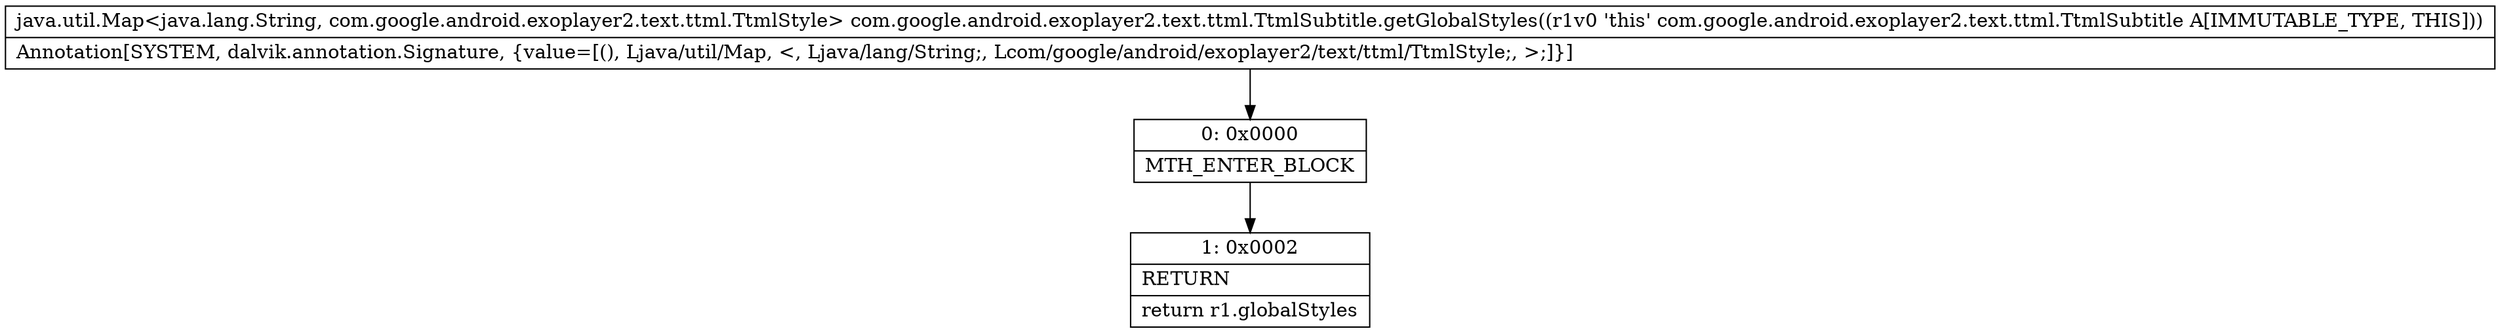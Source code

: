 digraph "CFG forcom.google.android.exoplayer2.text.ttml.TtmlSubtitle.getGlobalStyles()Ljava\/util\/Map;" {
Node_0 [shape=record,label="{0\:\ 0x0000|MTH_ENTER_BLOCK\l}"];
Node_1 [shape=record,label="{1\:\ 0x0002|RETURN\l|return r1.globalStyles\l}"];
MethodNode[shape=record,label="{java.util.Map\<java.lang.String, com.google.android.exoplayer2.text.ttml.TtmlStyle\> com.google.android.exoplayer2.text.ttml.TtmlSubtitle.getGlobalStyles((r1v0 'this' com.google.android.exoplayer2.text.ttml.TtmlSubtitle A[IMMUTABLE_TYPE, THIS]))  | Annotation[SYSTEM, dalvik.annotation.Signature, \{value=[(), Ljava\/util\/Map, \<, Ljava\/lang\/String;, Lcom\/google\/android\/exoplayer2\/text\/ttml\/TtmlStyle;, \>;]\}]\l}"];
MethodNode -> Node_0;
Node_0 -> Node_1;
}

